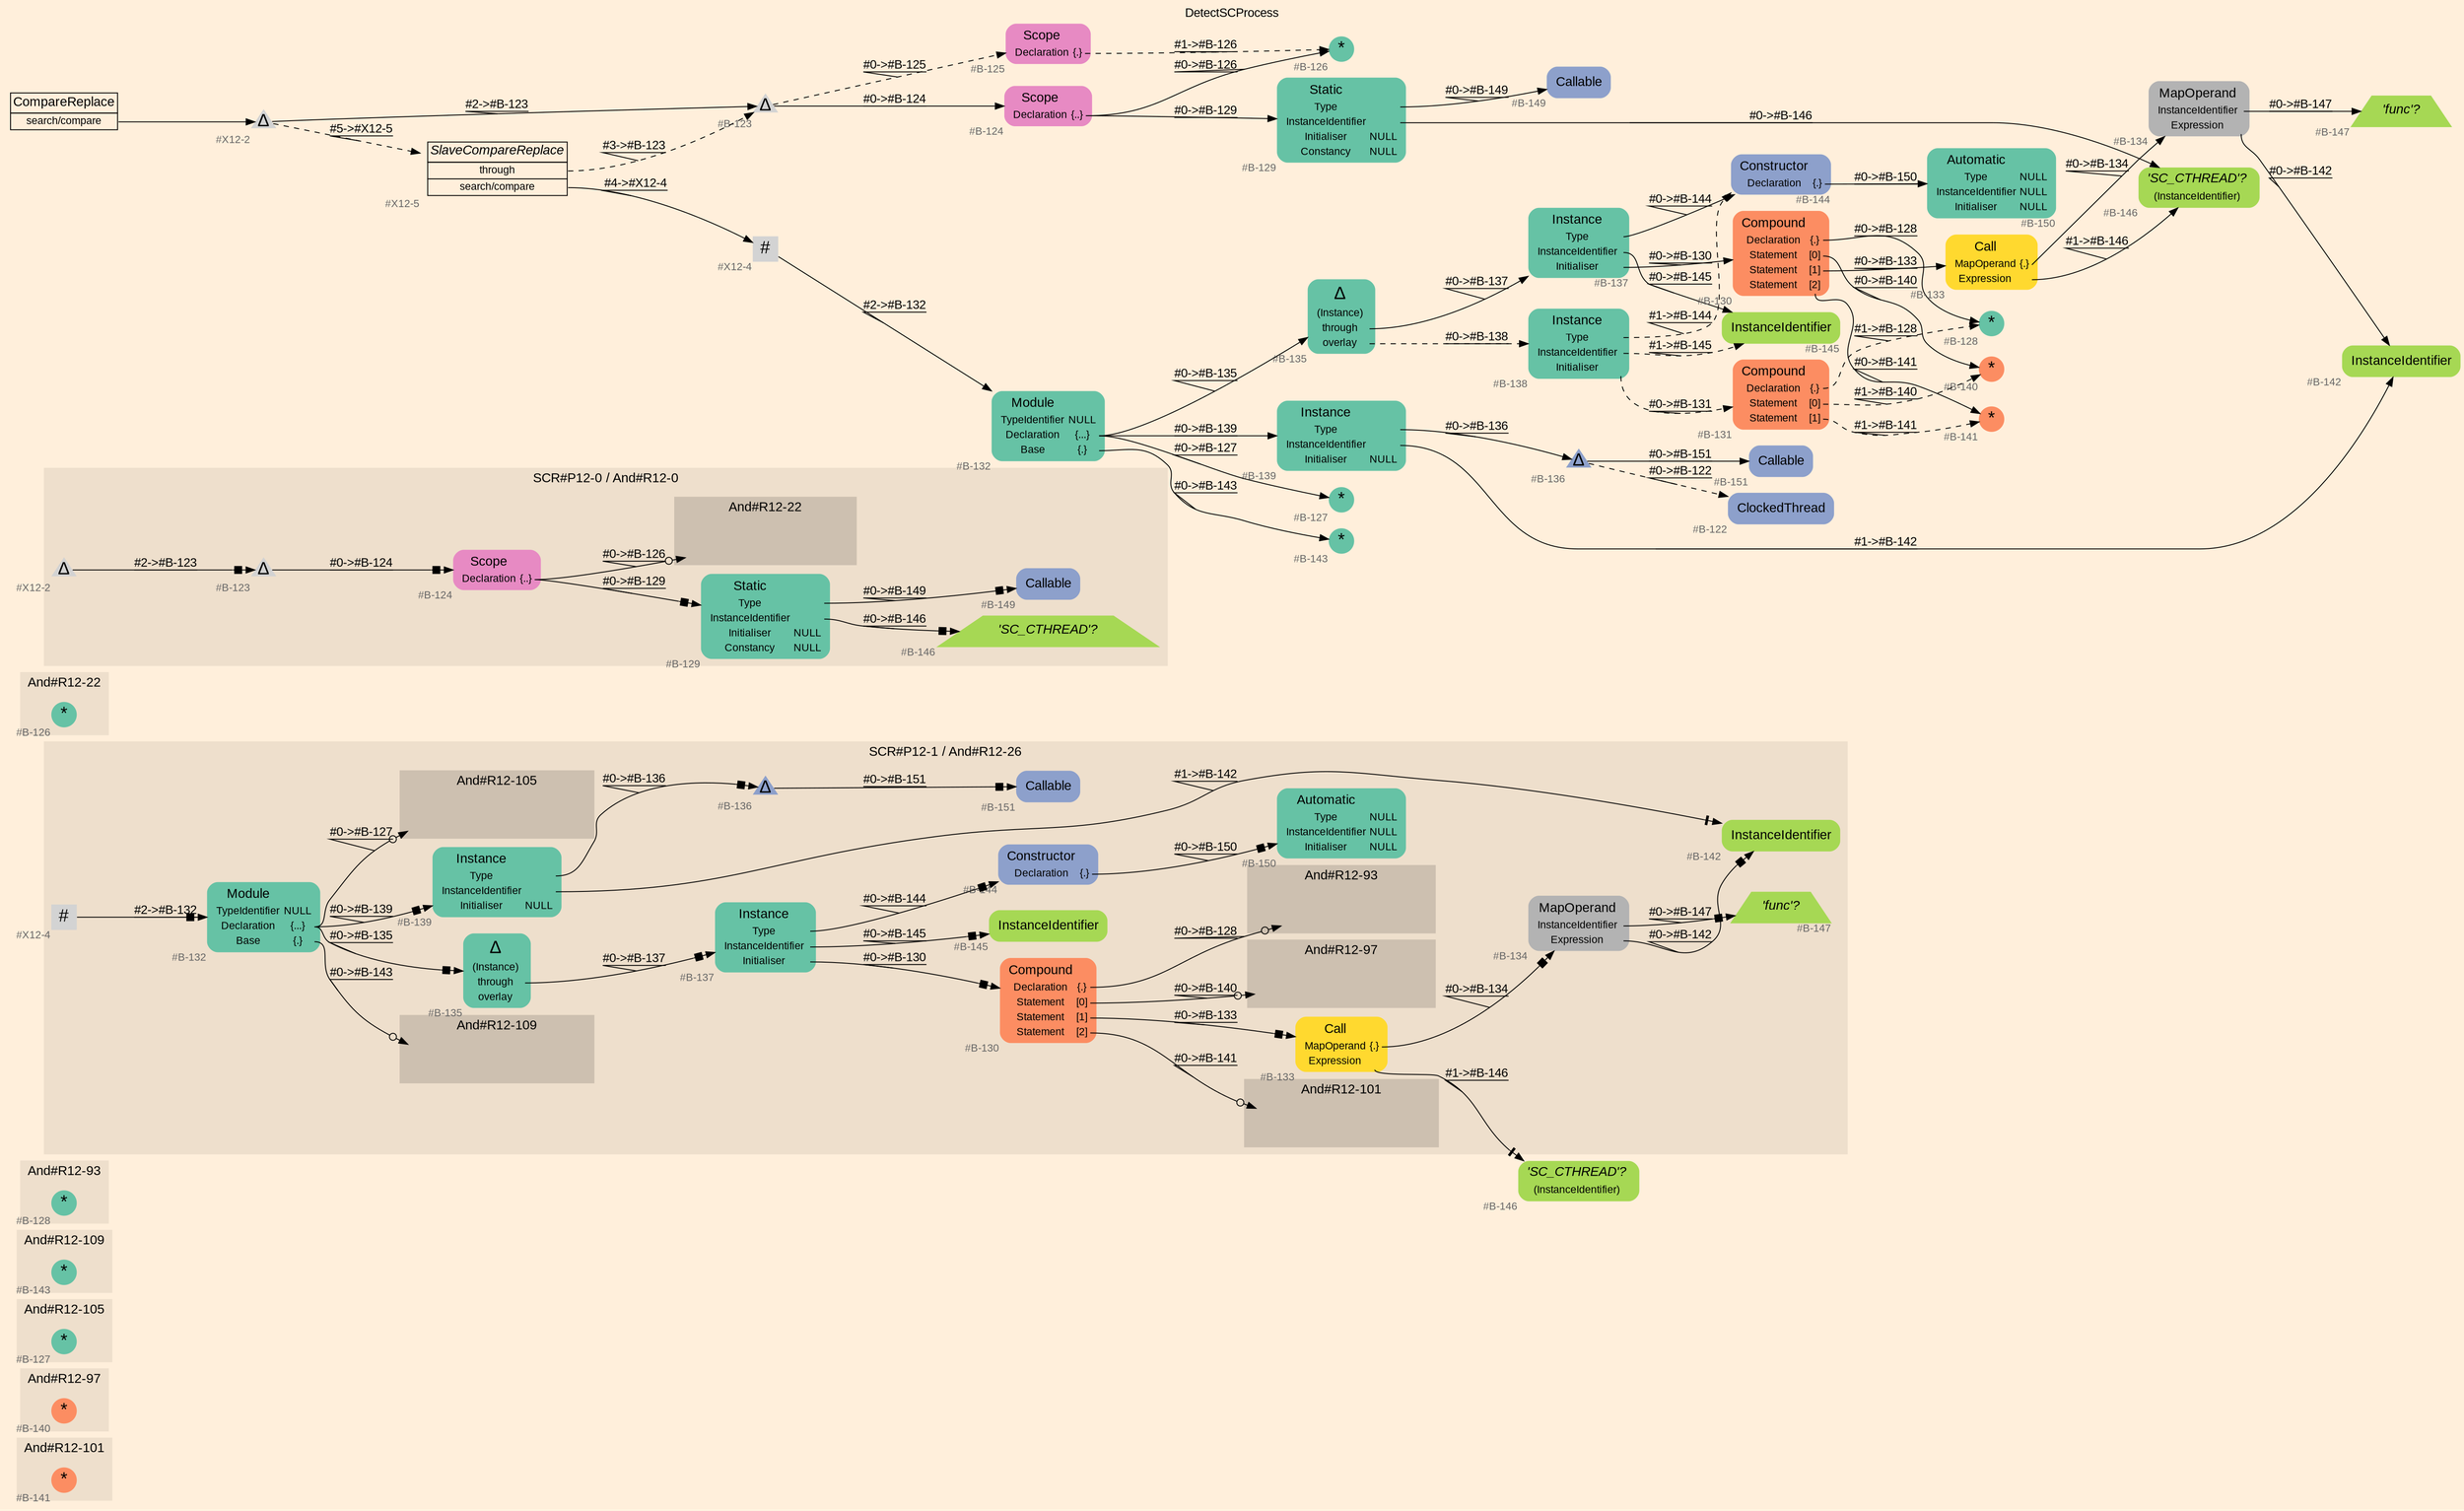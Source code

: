 digraph "DetectSCProcess" {
label = "DetectSCProcess"
labelloc = t
graph [
    rankdir = "LR"
    ranksep = 0.3
    bgcolor = antiquewhite1
    color = black
    fontcolor = black
    fontname = "Arial"
];
node [
    fontname = "Arial"
];
edge [
    fontname = "Arial"
];

// -------------------- figure And#R12-101 --------------------
// -------- region And#R12-101 ----------
subgraph "clusterAnd#R12-101" {
    label = "And#R12-101"
    style = "filled"
    color = antiquewhite2
    fontsize = "15"
    // -------- block And#R12-101/#B-141 ----------
    "And#R12-101/#B-141" [
        fillcolor = "/set28/2"
        xlabel = "#B-141"
        fontsize = "12"
        fontcolor = grey40
        shape = "circle"
        label = <<FONT COLOR="black" POINT-SIZE="20">*</FONT>>
        style = "filled"
        penwidth = 0.0
        fixedsize = true
        width = 0.4
        height = 0.4
    ];
    
}


// -------------------- figure And#R12-97 --------------------
// -------- region And#R12-97 ----------
subgraph "clusterAnd#R12-97" {
    label = "And#R12-97"
    style = "filled"
    color = antiquewhite2
    fontsize = "15"
    // -------- block And#R12-97/#B-140 ----------
    "And#R12-97/#B-140" [
        fillcolor = "/set28/2"
        xlabel = "#B-140"
        fontsize = "12"
        fontcolor = grey40
        shape = "circle"
        label = <<FONT COLOR="black" POINT-SIZE="20">*</FONT>>
        style = "filled"
        penwidth = 0.0
        fixedsize = true
        width = 0.4
        height = 0.4
    ];
    
}


// -------------------- figure And#R12-105 --------------------
// -------- region And#R12-105 ----------
subgraph "clusterAnd#R12-105" {
    label = "And#R12-105"
    style = "filled"
    color = antiquewhite2
    fontsize = "15"
    // -------- block And#R12-105/#B-127 ----------
    "And#R12-105/#B-127" [
        fillcolor = "/set28/1"
        xlabel = "#B-127"
        fontsize = "12"
        fontcolor = grey40
        shape = "circle"
        label = <<FONT COLOR="black" POINT-SIZE="20">*</FONT>>
        style = "filled"
        penwidth = 0.0
        fixedsize = true
        width = 0.4
        height = 0.4
    ];
    
}


// -------------------- figure And#R12-109 --------------------
// -------- region And#R12-109 ----------
subgraph "clusterAnd#R12-109" {
    label = "And#R12-109"
    style = "filled"
    color = antiquewhite2
    fontsize = "15"
    // -------- block And#R12-109/#B-143 ----------
    "And#R12-109/#B-143" [
        fillcolor = "/set28/1"
        xlabel = "#B-143"
        fontsize = "12"
        fontcolor = grey40
        shape = "circle"
        label = <<FONT COLOR="black" POINT-SIZE="20">*</FONT>>
        style = "filled"
        penwidth = 0.0
        fixedsize = true
        width = 0.4
        height = 0.4
    ];
    
}


// -------------------- figure And#R12-93 --------------------
// -------- region And#R12-93 ----------
subgraph "clusterAnd#R12-93" {
    label = "And#R12-93"
    style = "filled"
    color = antiquewhite2
    fontsize = "15"
    // -------- block And#R12-93/#B-128 ----------
    "And#R12-93/#B-128" [
        fillcolor = "/set28/1"
        xlabel = "#B-128"
        fontsize = "12"
        fontcolor = grey40
        shape = "circle"
        label = <<FONT COLOR="black" POINT-SIZE="20">*</FONT>>
        style = "filled"
        penwidth = 0.0
        fixedsize = true
        width = 0.4
        height = 0.4
    ];
    
}


// -------------------- figure And#R12-26 --------------------
// -------- region And#R12-26 ----------
subgraph "clusterAnd#R12-26" {
    label = "SCR#P12-1 / And#R12-26"
    style = "filled"
    color = antiquewhite2
    fontsize = "15"
    // -------- block And#R12-26/#B-130 ----------
    "And#R12-26/#B-130" [
        fillcolor = "/set28/2"
        xlabel = "#B-130"
        fontsize = "12"
        fontcolor = grey40
        shape = "plaintext"
        label = <<TABLE BORDER="0" CELLBORDER="0" CELLSPACING="0">
         <TR><TD><FONT COLOR="black" POINT-SIZE="15">Compound</FONT></TD></TR>
         <TR><TD><FONT COLOR="black" POINT-SIZE="12">Declaration</FONT></TD><TD PORT="port0"><FONT COLOR="black" POINT-SIZE="12">{.}</FONT></TD></TR>
         <TR><TD><FONT COLOR="black" POINT-SIZE="12">Statement</FONT></TD><TD PORT="port1"><FONT COLOR="black" POINT-SIZE="12">[0]</FONT></TD></TR>
         <TR><TD><FONT COLOR="black" POINT-SIZE="12">Statement</FONT></TD><TD PORT="port2"><FONT COLOR="black" POINT-SIZE="12">[1]</FONT></TD></TR>
         <TR><TD><FONT COLOR="black" POINT-SIZE="12">Statement</FONT></TD><TD PORT="port3"><FONT COLOR="black" POINT-SIZE="12">[2]</FONT></TD></TR>
        </TABLE>>
        style = "rounded,filled"
    ];
    
    // -------- block And#R12-26/#B-132 ----------
    "And#R12-26/#B-132" [
        fillcolor = "/set28/1"
        xlabel = "#B-132"
        fontsize = "12"
        fontcolor = grey40
        shape = "plaintext"
        label = <<TABLE BORDER="0" CELLBORDER="0" CELLSPACING="0">
         <TR><TD><FONT COLOR="black" POINT-SIZE="15">Module</FONT></TD></TR>
         <TR><TD><FONT COLOR="black" POINT-SIZE="12">TypeIdentifier</FONT></TD><TD PORT="port0"><FONT COLOR="black" POINT-SIZE="12">NULL</FONT></TD></TR>
         <TR><TD><FONT COLOR="black" POINT-SIZE="12">Declaration</FONT></TD><TD PORT="port1"><FONT COLOR="black" POINT-SIZE="12">{...}</FONT></TD></TR>
         <TR><TD><FONT COLOR="black" POINT-SIZE="12">Base</FONT></TD><TD PORT="port2"><FONT COLOR="black" POINT-SIZE="12">{.}</FONT></TD></TR>
        </TABLE>>
        style = "rounded,filled"
    ];
    
    // -------- block And#R12-26/#B-133 ----------
    "And#R12-26/#B-133" [
        fillcolor = "/set28/6"
        xlabel = "#B-133"
        fontsize = "12"
        fontcolor = grey40
        shape = "plaintext"
        label = <<TABLE BORDER="0" CELLBORDER="0" CELLSPACING="0">
         <TR><TD><FONT COLOR="black" POINT-SIZE="15">Call</FONT></TD></TR>
         <TR><TD><FONT COLOR="black" POINT-SIZE="12">MapOperand</FONT></TD><TD PORT="port0"><FONT COLOR="black" POINT-SIZE="12">{.}</FONT></TD></TR>
         <TR><TD><FONT COLOR="black" POINT-SIZE="12">Expression</FONT></TD><TD PORT="port1"></TD></TR>
        </TABLE>>
        style = "rounded,filled"
    ];
    
    // -------- block And#R12-26/#B-134 ----------
    "And#R12-26/#B-134" [
        fillcolor = "/set28/8"
        xlabel = "#B-134"
        fontsize = "12"
        fontcolor = grey40
        shape = "plaintext"
        label = <<TABLE BORDER="0" CELLBORDER="0" CELLSPACING="0">
         <TR><TD><FONT COLOR="black" POINT-SIZE="15">MapOperand</FONT></TD></TR>
         <TR><TD><FONT COLOR="black" POINT-SIZE="12">InstanceIdentifier</FONT></TD><TD PORT="port0"></TD></TR>
         <TR><TD><FONT COLOR="black" POINT-SIZE="12">Expression</FONT></TD><TD PORT="port1"></TD></TR>
        </TABLE>>
        style = "rounded,filled"
    ];
    
    // -------- block And#R12-26/#B-135 ----------
    "And#R12-26/#B-135" [
        fillcolor = "/set28/1"
        xlabel = "#B-135"
        fontsize = "12"
        fontcolor = grey40
        shape = "plaintext"
        label = <<TABLE BORDER="0" CELLBORDER="0" CELLSPACING="0">
         <TR><TD><FONT COLOR="black" POINT-SIZE="20">Δ</FONT></TD></TR>
         <TR><TD><FONT COLOR="black" POINT-SIZE="12">(Instance)</FONT></TD><TD PORT="port0"></TD></TR>
         <TR><TD><FONT COLOR="black" POINT-SIZE="12">through</FONT></TD><TD PORT="port1"></TD></TR>
         <TR><TD><FONT COLOR="black" POINT-SIZE="12">overlay</FONT></TD><TD PORT="port2"></TD></TR>
        </TABLE>>
        style = "rounded,filled"
    ];
    
    // -------- block And#R12-26/#B-136 ----------
    "And#R12-26/#B-136" [
        fillcolor = "/set28/3"
        xlabel = "#B-136"
        fontsize = "12"
        fontcolor = grey40
        shape = "triangle"
        label = <<FONT COLOR="black" POINT-SIZE="20">Δ</FONT>>
        style = "filled"
        penwidth = 0.0
        fixedsize = true
        width = 0.4
        height = 0.4
    ];
    
    // -------- block And#R12-26/#B-137 ----------
    "And#R12-26/#B-137" [
        fillcolor = "/set28/1"
        xlabel = "#B-137"
        fontsize = "12"
        fontcolor = grey40
        shape = "plaintext"
        label = <<TABLE BORDER="0" CELLBORDER="0" CELLSPACING="0">
         <TR><TD><FONT COLOR="black" POINT-SIZE="15">Instance</FONT></TD></TR>
         <TR><TD><FONT COLOR="black" POINT-SIZE="12">Type</FONT></TD><TD PORT="port0"></TD></TR>
         <TR><TD><FONT COLOR="black" POINT-SIZE="12">InstanceIdentifier</FONT></TD><TD PORT="port1"></TD></TR>
         <TR><TD><FONT COLOR="black" POINT-SIZE="12">Initialiser</FONT></TD><TD PORT="port2"></TD></TR>
        </TABLE>>
        style = "rounded,filled"
    ];
    
    // -------- block And#R12-26/#B-139 ----------
    "And#R12-26/#B-139" [
        fillcolor = "/set28/1"
        xlabel = "#B-139"
        fontsize = "12"
        fontcolor = grey40
        shape = "plaintext"
        label = <<TABLE BORDER="0" CELLBORDER="0" CELLSPACING="0">
         <TR><TD><FONT COLOR="black" POINT-SIZE="15">Instance</FONT></TD></TR>
         <TR><TD><FONT COLOR="black" POINT-SIZE="12">Type</FONT></TD><TD PORT="port0"></TD></TR>
         <TR><TD><FONT COLOR="black" POINT-SIZE="12">InstanceIdentifier</FONT></TD><TD PORT="port1"></TD></TR>
         <TR><TD><FONT COLOR="black" POINT-SIZE="12">Initialiser</FONT></TD><TD PORT="port2"><FONT COLOR="black" POINT-SIZE="12">NULL</FONT></TD></TR>
        </TABLE>>
        style = "rounded,filled"
    ];
    
    // -------- block And#R12-26/#B-142 ----------
    "And#R12-26/#B-142" [
        fillcolor = "/set28/5"
        xlabel = "#B-142"
        fontsize = "12"
        fontcolor = grey40
        shape = "plaintext"
        label = <<TABLE BORDER="0" CELLBORDER="0" CELLSPACING="0">
         <TR><TD><FONT COLOR="black" POINT-SIZE="15">InstanceIdentifier</FONT></TD></TR>
        </TABLE>>
        style = "rounded,filled"
    ];
    
    // -------- block And#R12-26/#B-144 ----------
    "And#R12-26/#B-144" [
        fillcolor = "/set28/3"
        xlabel = "#B-144"
        fontsize = "12"
        fontcolor = grey40
        shape = "plaintext"
        label = <<TABLE BORDER="0" CELLBORDER="0" CELLSPACING="0">
         <TR><TD><FONT COLOR="black" POINT-SIZE="15">Constructor</FONT></TD></TR>
         <TR><TD><FONT COLOR="black" POINT-SIZE="12">Declaration</FONT></TD><TD PORT="port0"><FONT COLOR="black" POINT-SIZE="12">{.}</FONT></TD></TR>
        </TABLE>>
        style = "rounded,filled"
    ];
    
    // -------- block And#R12-26/#B-145 ----------
    "And#R12-26/#B-145" [
        fillcolor = "/set28/5"
        xlabel = "#B-145"
        fontsize = "12"
        fontcolor = grey40
        shape = "plaintext"
        label = <<TABLE BORDER="0" CELLBORDER="0" CELLSPACING="0">
         <TR><TD><FONT COLOR="black" POINT-SIZE="15">InstanceIdentifier</FONT></TD></TR>
        </TABLE>>
        style = "rounded,filled"
    ];
    
    // -------- block And#R12-26/#B-147 ----------
    "And#R12-26/#B-147" [
        fillcolor = "/set28/5"
        xlabel = "#B-147"
        fontsize = "12"
        fontcolor = grey40
        shape = "trapezium"
        label = <<FONT COLOR="black" POINT-SIZE="15"><I>'func'?</I></FONT>>
        style = "filled"
        penwidth = 0.0
    ];
    
    // -------- block And#R12-26/#B-150 ----------
    "And#R12-26/#B-150" [
        fillcolor = "/set28/1"
        xlabel = "#B-150"
        fontsize = "12"
        fontcolor = grey40
        shape = "plaintext"
        label = <<TABLE BORDER="0" CELLBORDER="0" CELLSPACING="0">
         <TR><TD><FONT COLOR="black" POINT-SIZE="15">Automatic</FONT></TD></TR>
         <TR><TD><FONT COLOR="black" POINT-SIZE="12">Type</FONT></TD><TD PORT="port0"><FONT COLOR="black" POINT-SIZE="12">NULL</FONT></TD></TR>
         <TR><TD><FONT COLOR="black" POINT-SIZE="12">InstanceIdentifier</FONT></TD><TD PORT="port1"><FONT COLOR="black" POINT-SIZE="12">NULL</FONT></TD></TR>
         <TR><TD><FONT COLOR="black" POINT-SIZE="12">Initialiser</FONT></TD><TD PORT="port2"><FONT COLOR="black" POINT-SIZE="12">NULL</FONT></TD></TR>
        </TABLE>>
        style = "rounded,filled"
    ];
    
    // -------- block And#R12-26/#B-151 ----------
    "And#R12-26/#B-151" [
        fillcolor = "/set28/3"
        xlabel = "#B-151"
        fontsize = "12"
        fontcolor = grey40
        shape = "plaintext"
        label = <<TABLE BORDER="0" CELLBORDER="0" CELLSPACING="0">
         <TR><TD><FONT COLOR="black" POINT-SIZE="15">Callable</FONT></TD></TR>
        </TABLE>>
        style = "rounded,filled"
    ];
    
    // -------- block And#R12-26/#X12-4 ----------
    "And#R12-26/#X12-4" [
        xlabel = "#X12-4"
        fontsize = "12"
        fontcolor = grey40
        shape = "square"
        label = <<FONT COLOR="black" POINT-SIZE="20">#</FONT>>
        style = "filled"
        penwidth = 0.0
        fixedsize = true
        width = 0.4
        height = 0.4
    ];
    
    // -------- region And#R12-26/And#R12-93 ----------
    subgraph "clusterAnd#R12-26/And#R12-93" {
        label = "And#R12-93"
        style = "filled"
        color = antiquewhite3
        fontsize = "15"
        // -------- block And#R12-26/And#R12-93/#B-128 ----------
        "And#R12-26/And#R12-93/#B-128" [
            fillcolor = "/set28/1"
            xlabel = "#B-128"
            fontsize = "12"
            fontcolor = grey40
            shape = "none"
            style = "invisible"
        ];
        
    }
    
    // -------- region And#R12-26/And#R12-109 ----------
    subgraph "clusterAnd#R12-26/And#R12-109" {
        label = "And#R12-109"
        style = "filled"
        color = antiquewhite3
        fontsize = "15"
        // -------- block And#R12-26/And#R12-109/#B-143 ----------
        "And#R12-26/And#R12-109/#B-143" [
            fillcolor = "/set28/1"
            xlabel = "#B-143"
            fontsize = "12"
            fontcolor = grey40
            shape = "none"
            style = "invisible"
        ];
        
    }
    
    // -------- region And#R12-26/And#R12-105 ----------
    subgraph "clusterAnd#R12-26/And#R12-105" {
        label = "And#R12-105"
        style = "filled"
        color = antiquewhite3
        fontsize = "15"
        // -------- block And#R12-26/And#R12-105/#B-127 ----------
        "And#R12-26/And#R12-105/#B-127" [
            fillcolor = "/set28/1"
            xlabel = "#B-127"
            fontsize = "12"
            fontcolor = grey40
            shape = "none"
            style = "invisible"
        ];
        
    }
    
    // -------- region And#R12-26/And#R12-97 ----------
    subgraph "clusterAnd#R12-26/And#R12-97" {
        label = "And#R12-97"
        style = "filled"
        color = antiquewhite3
        fontsize = "15"
        // -------- block And#R12-26/And#R12-97/#B-140 ----------
        "And#R12-26/And#R12-97/#B-140" [
            fillcolor = "/set28/2"
            xlabel = "#B-140"
            fontsize = "12"
            fontcolor = grey40
            shape = "none"
            style = "invisible"
        ];
        
    }
    
    // -------- region And#R12-26/And#R12-101 ----------
    subgraph "clusterAnd#R12-26/And#R12-101" {
        label = "And#R12-101"
        style = "filled"
        color = antiquewhite3
        fontsize = "15"
        // -------- block And#R12-26/And#R12-101/#B-141 ----------
        "And#R12-26/And#R12-101/#B-141" [
            fillcolor = "/set28/2"
            xlabel = "#B-141"
            fontsize = "12"
            fontcolor = grey40
            shape = "none"
            style = "invisible"
        ];
        
    }
    
}

// -------- block And#R12-26/#B-146 ----------
"And#R12-26/#B-146" [
    fillcolor = "/set28/5"
    xlabel = "#B-146"
    fontsize = "12"
    fontcolor = grey40
    shape = "plaintext"
    label = <<TABLE BORDER="0" CELLBORDER="0" CELLSPACING="0">
     <TR><TD><FONT COLOR="black" POINT-SIZE="15"><I>'SC_CTHREAD'?</I></FONT></TD></TR>
     <TR><TD><FONT COLOR="black" POINT-SIZE="12">(InstanceIdentifier)</FONT></TD><TD PORT="port0"></TD></TR>
    </TABLE>>
    style = "rounded,filled"
];

"And#R12-26/#B-130":port0 -> "And#R12-26/And#R12-93/#B-128" [
    arrowhead="normalnoneodot"
    label = "#0-&gt;#B-128"
    decorate = true
    color = black
    fontcolor = black
];

"And#R12-26/#B-130":port1 -> "And#R12-26/And#R12-97/#B-140" [
    arrowhead="normalnoneodot"
    label = "#0-&gt;#B-140"
    decorate = true
    color = black
    fontcolor = black
];

"And#R12-26/#B-130":port2 -> "And#R12-26/#B-133" [
    arrowhead="normalnonebox"
    label = "#0-&gt;#B-133"
    decorate = true
    color = black
    fontcolor = black
];

"And#R12-26/#B-130":port3 -> "And#R12-26/And#R12-101/#B-141" [
    arrowhead="normalnoneodot"
    label = "#0-&gt;#B-141"
    decorate = true
    color = black
    fontcolor = black
];

"And#R12-26/#B-132":port1 -> "And#R12-26/#B-135" [
    arrowhead="normalnonebox"
    label = "#0-&gt;#B-135"
    decorate = true
    color = black
    fontcolor = black
];

"And#R12-26/#B-132":port1 -> "And#R12-26/#B-139" [
    arrowhead="normalnonebox"
    label = "#0-&gt;#B-139"
    decorate = true
    color = black
    fontcolor = black
];

"And#R12-26/#B-132":port1 -> "And#R12-26/And#R12-105/#B-127" [
    arrowhead="normalnoneodot"
    label = "#0-&gt;#B-127"
    decorate = true
    color = black
    fontcolor = black
];

"And#R12-26/#B-132":port2 -> "And#R12-26/And#R12-109/#B-143" [
    arrowhead="normalnoneodot"
    label = "#0-&gt;#B-143"
    decorate = true
    color = black
    fontcolor = black
];

"And#R12-26/#B-133":port0 -> "And#R12-26/#B-134" [
    arrowhead="normalnonebox"
    label = "#0-&gt;#B-134"
    decorate = true
    color = black
    fontcolor = black
];

"And#R12-26/#B-133":port1 -> "And#R12-26/#B-146" [
    arrowhead="normalnonetee"
    label = "#1-&gt;#B-146"
    decorate = true
    color = black
    fontcolor = black
];

"And#R12-26/#B-134":port0 -> "And#R12-26/#B-147" [
    arrowhead="normalnonebox"
    label = "#0-&gt;#B-147"
    decorate = true
    color = black
    fontcolor = black
];

"And#R12-26/#B-134":port1 -> "And#R12-26/#B-142" [
    arrowhead="normalnonebox"
    label = "#0-&gt;#B-142"
    decorate = true
    color = black
    fontcolor = black
];

"And#R12-26/#B-135":port1 -> "And#R12-26/#B-137" [
    arrowhead="normalnonebox"
    label = "#0-&gt;#B-137"
    decorate = true
    color = black
    fontcolor = black
];

"And#R12-26/#B-136" -> "And#R12-26/#B-151" [
    arrowhead="normalnonebox"
    label = "#0-&gt;#B-151"
    decorate = true
    color = black
    fontcolor = black
];

"And#R12-26/#B-137":port0 -> "And#R12-26/#B-144" [
    arrowhead="normalnonebox"
    label = "#0-&gt;#B-144"
    decorate = true
    color = black
    fontcolor = black
];

"And#R12-26/#B-137":port1 -> "And#R12-26/#B-145" [
    arrowhead="normalnonebox"
    label = "#0-&gt;#B-145"
    decorate = true
    color = black
    fontcolor = black
];

"And#R12-26/#B-137":port2 -> "And#R12-26/#B-130" [
    arrowhead="normalnonebox"
    label = "#0-&gt;#B-130"
    decorate = true
    color = black
    fontcolor = black
];

"And#R12-26/#B-139":port0 -> "And#R12-26/#B-136" [
    arrowhead="normalnonebox"
    label = "#0-&gt;#B-136"
    decorate = true
    color = black
    fontcolor = black
];

"And#R12-26/#B-139":port1 -> "And#R12-26/#B-142" [
    arrowhead="normalnonetee"
    label = "#1-&gt;#B-142"
    decorate = true
    color = black
    fontcolor = black
];

"And#R12-26/#B-144":port0 -> "And#R12-26/#B-150" [
    arrowhead="normalnonebox"
    label = "#0-&gt;#B-150"
    decorate = true
    color = black
    fontcolor = black
];

"And#R12-26/#X12-4" -> "And#R12-26/#B-132" [
    arrowhead="normalnonebox"
    label = "#2-&gt;#B-132"
    decorate = true
    color = black
    fontcolor = black
];


// -------------------- figure And#R12-22 --------------------
// -------- region And#R12-22 ----------
subgraph "clusterAnd#R12-22" {
    label = "And#R12-22"
    style = "filled"
    color = antiquewhite2
    fontsize = "15"
    // -------- block And#R12-22/#B-126 ----------
    "And#R12-22/#B-126" [
        fillcolor = "/set28/1"
        xlabel = "#B-126"
        fontsize = "12"
        fontcolor = grey40
        shape = "circle"
        label = <<FONT COLOR="black" POINT-SIZE="20">*</FONT>>
        style = "filled"
        penwidth = 0.0
        fixedsize = true
        width = 0.4
        height = 0.4
    ];
    
}


// -------------------- figure And#R12-0 --------------------
// -------- region And#R12-0 ----------
subgraph "clusterAnd#R12-0" {
    label = "SCR#P12-0 / And#R12-0"
    style = "filled"
    color = antiquewhite2
    fontsize = "15"
    // -------- block And#R12-0/#B-123 ----------
    "And#R12-0/#B-123" [
        xlabel = "#B-123"
        fontsize = "12"
        fontcolor = grey40
        shape = "triangle"
        label = <<FONT COLOR="black" POINT-SIZE="20">Δ</FONT>>
        style = "filled"
        penwidth = 0.0
        fixedsize = true
        width = 0.4
        height = 0.4
    ];
    
    // -------- block And#R12-0/#B-124 ----------
    "And#R12-0/#B-124" [
        fillcolor = "/set28/4"
        xlabel = "#B-124"
        fontsize = "12"
        fontcolor = grey40
        shape = "plaintext"
        label = <<TABLE BORDER="0" CELLBORDER="0" CELLSPACING="0">
         <TR><TD><FONT COLOR="black" POINT-SIZE="15">Scope</FONT></TD></TR>
         <TR><TD><FONT COLOR="black" POINT-SIZE="12">Declaration</FONT></TD><TD PORT="port0"><FONT COLOR="black" POINT-SIZE="12">{..}</FONT></TD></TR>
        </TABLE>>
        style = "rounded,filled"
    ];
    
    // -------- block And#R12-0/#B-129 ----------
    "And#R12-0/#B-129" [
        fillcolor = "/set28/1"
        xlabel = "#B-129"
        fontsize = "12"
        fontcolor = grey40
        shape = "plaintext"
        label = <<TABLE BORDER="0" CELLBORDER="0" CELLSPACING="0">
         <TR><TD><FONT COLOR="black" POINT-SIZE="15">Static</FONT></TD></TR>
         <TR><TD><FONT COLOR="black" POINT-SIZE="12">Type</FONT></TD><TD PORT="port0"></TD></TR>
         <TR><TD><FONT COLOR="black" POINT-SIZE="12">InstanceIdentifier</FONT></TD><TD PORT="port1"></TD></TR>
         <TR><TD><FONT COLOR="black" POINT-SIZE="12">Initialiser</FONT></TD><TD PORT="port2"><FONT COLOR="black" POINT-SIZE="12">NULL</FONT></TD></TR>
         <TR><TD><FONT COLOR="black" POINT-SIZE="12">Constancy</FONT></TD><TD PORT="port3"><FONT COLOR="black" POINT-SIZE="12">NULL</FONT></TD></TR>
        </TABLE>>
        style = "rounded,filled"
    ];
    
    // -------- block And#R12-0/#B-146 ----------
    "And#R12-0/#B-146" [
        fillcolor = "/set28/5"
        xlabel = "#B-146"
        fontsize = "12"
        fontcolor = grey40
        shape = "trapezium"
        label = <<FONT COLOR="black" POINT-SIZE="15"><I>'SC_CTHREAD'?</I></FONT>>
        style = "filled"
        penwidth = 0.0
    ];
    
    // -------- block And#R12-0/#B-149 ----------
    "And#R12-0/#B-149" [
        fillcolor = "/set28/3"
        xlabel = "#B-149"
        fontsize = "12"
        fontcolor = grey40
        shape = "plaintext"
        label = <<TABLE BORDER="0" CELLBORDER="0" CELLSPACING="0">
         <TR><TD><FONT COLOR="black" POINT-SIZE="15">Callable</FONT></TD></TR>
        </TABLE>>
        style = "rounded,filled"
    ];
    
    // -------- block And#R12-0/#X12-2 ----------
    "And#R12-0/#X12-2" [
        xlabel = "#X12-2"
        fontsize = "12"
        fontcolor = grey40
        shape = "triangle"
        label = <<FONT COLOR="black" POINT-SIZE="20">Δ</FONT>>
        style = "filled"
        penwidth = 0.0
        fixedsize = true
        width = 0.4
        height = 0.4
    ];
    
    // -------- region And#R12-0/And#R12-22 ----------
    subgraph "clusterAnd#R12-0/And#R12-22" {
        label = "And#R12-22"
        style = "filled"
        color = antiquewhite3
        fontsize = "15"
        // -------- block And#R12-0/And#R12-22/#B-126 ----------
        "And#R12-0/And#R12-22/#B-126" [
            fillcolor = "/set28/1"
            xlabel = "#B-126"
            fontsize = "12"
            fontcolor = grey40
            shape = "none"
            style = "invisible"
        ];
        
    }
    
}

"And#R12-0/#B-123" -> "And#R12-0/#B-124" [
    arrowhead="normalnonebox"
    label = "#0-&gt;#B-124"
    decorate = true
    color = black
    fontcolor = black
];

"And#R12-0/#B-124":port0 -> "And#R12-0/And#R12-22/#B-126" [
    arrowhead="normalnoneodot"
    label = "#0-&gt;#B-126"
    decorate = true
    color = black
    fontcolor = black
];

"And#R12-0/#B-124":port0 -> "And#R12-0/#B-129" [
    arrowhead="normalnonebox"
    label = "#0-&gt;#B-129"
    decorate = true
    color = black
    fontcolor = black
];

"And#R12-0/#B-129":port0 -> "And#R12-0/#B-149" [
    arrowhead="normalnonebox"
    label = "#0-&gt;#B-149"
    decorate = true
    color = black
    fontcolor = black
];

"And#R12-0/#B-129":port1 -> "And#R12-0/#B-146" [
    arrowhead="normalnonebox"
    label = "#0-&gt;#B-146"
    decorate = true
    color = black
    fontcolor = black
];

"And#R12-0/#X12-2" -> "And#R12-0/#B-123" [
    arrowhead="normalnonebox"
    label = "#2-&gt;#B-123"
    decorate = true
    color = black
    fontcolor = black
];


// -------------------- transformation figure --------------------
// -------- block CR#X12-3 ----------
"CR#X12-3" [
    fillcolor = antiquewhite1
    fontsize = "12"
    fontcolor = grey40
    shape = "plaintext"
    label = <<TABLE BORDER="0" CELLBORDER="1" CELLSPACING="0">
     <TR><TD><FONT COLOR="black" POINT-SIZE="15">CompareReplace</FONT></TD></TR>
     <TR><TD PORT="port0"><FONT COLOR="black" POINT-SIZE="12">search/compare</FONT></TD></TR>
    </TABLE>>
    style = "filled"
    color = black
];

// -------- block #X12-2 ----------
"#X12-2" [
    xlabel = "#X12-2"
    fontsize = "12"
    fontcolor = grey40
    shape = "triangle"
    label = <<FONT COLOR="black" POINT-SIZE="20">Δ</FONT>>
    style = "filled"
    penwidth = 0.0
    fixedsize = true
    width = 0.4
    height = 0.4
];

// -------- block #B-123 ----------
"#B-123" [
    xlabel = "#B-123"
    fontsize = "12"
    fontcolor = grey40
    shape = "triangle"
    label = <<FONT COLOR="black" POINT-SIZE="20">Δ</FONT>>
    style = "filled"
    penwidth = 0.0
    fixedsize = true
    width = 0.4
    height = 0.4
];

// -------- block #B-124 ----------
"#B-124" [
    fillcolor = "/set28/4"
    xlabel = "#B-124"
    fontsize = "12"
    fontcolor = grey40
    shape = "plaintext"
    label = <<TABLE BORDER="0" CELLBORDER="0" CELLSPACING="0">
     <TR><TD><FONT COLOR="black" POINT-SIZE="15">Scope</FONT></TD></TR>
     <TR><TD><FONT COLOR="black" POINT-SIZE="12">Declaration</FONT></TD><TD PORT="port0"><FONT COLOR="black" POINT-SIZE="12">{..}</FONT></TD></TR>
    </TABLE>>
    style = "rounded,filled"
];

// -------- block #B-126 ----------
"#B-126" [
    fillcolor = "/set28/1"
    xlabel = "#B-126"
    fontsize = "12"
    fontcolor = grey40
    shape = "circle"
    label = <<FONT COLOR="black" POINT-SIZE="20">*</FONT>>
    style = "filled"
    penwidth = 0.0
    fixedsize = true
    width = 0.4
    height = 0.4
];

// -------- block #B-129 ----------
"#B-129" [
    fillcolor = "/set28/1"
    xlabel = "#B-129"
    fontsize = "12"
    fontcolor = grey40
    shape = "plaintext"
    label = <<TABLE BORDER="0" CELLBORDER="0" CELLSPACING="0">
     <TR><TD><FONT COLOR="black" POINT-SIZE="15">Static</FONT></TD></TR>
     <TR><TD><FONT COLOR="black" POINT-SIZE="12">Type</FONT></TD><TD PORT="port0"></TD></TR>
     <TR><TD><FONT COLOR="black" POINT-SIZE="12">InstanceIdentifier</FONT></TD><TD PORT="port1"></TD></TR>
     <TR><TD><FONT COLOR="black" POINT-SIZE="12">Initialiser</FONT></TD><TD PORT="port2"><FONT COLOR="black" POINT-SIZE="12">NULL</FONT></TD></TR>
     <TR><TD><FONT COLOR="black" POINT-SIZE="12">Constancy</FONT></TD><TD PORT="port3"><FONT COLOR="black" POINT-SIZE="12">NULL</FONT></TD></TR>
    </TABLE>>
    style = "rounded,filled"
];

// -------- block #B-149 ----------
"#B-149" [
    fillcolor = "/set28/3"
    xlabel = "#B-149"
    fontsize = "12"
    fontcolor = grey40
    shape = "plaintext"
    label = <<TABLE BORDER="0" CELLBORDER="0" CELLSPACING="0">
     <TR><TD><FONT COLOR="black" POINT-SIZE="15">Callable</FONT></TD></TR>
    </TABLE>>
    style = "rounded,filled"
];

// -------- block #B-146 ----------
"#B-146" [
    fillcolor = "/set28/5"
    xlabel = "#B-146"
    fontsize = "12"
    fontcolor = grey40
    shape = "plaintext"
    label = <<TABLE BORDER="0" CELLBORDER="0" CELLSPACING="0">
     <TR><TD><FONT COLOR="black" POINT-SIZE="15"><I>'SC_CTHREAD'?</I></FONT></TD></TR>
     <TR><TD><FONT COLOR="black" POINT-SIZE="12">(InstanceIdentifier)</FONT></TD><TD PORT="port0"></TD></TR>
    </TABLE>>
    style = "rounded,filled"
];

// -------- block #B-125 ----------
"#B-125" [
    fillcolor = "/set28/4"
    xlabel = "#B-125"
    fontsize = "12"
    fontcolor = grey40
    shape = "plaintext"
    label = <<TABLE BORDER="0" CELLBORDER="0" CELLSPACING="0">
     <TR><TD><FONT COLOR="black" POINT-SIZE="15">Scope</FONT></TD></TR>
     <TR><TD><FONT COLOR="black" POINT-SIZE="12">Declaration</FONT></TD><TD PORT="port0"><FONT COLOR="black" POINT-SIZE="12">{.}</FONT></TD></TR>
    </TABLE>>
    style = "rounded,filled"
];

// -------- block #X12-5 ----------
"#X12-5" [
    fillcolor = antiquewhite1
    xlabel = "#X12-5"
    fontsize = "12"
    fontcolor = grey40
    shape = "plaintext"
    label = <<TABLE BORDER="0" CELLBORDER="1" CELLSPACING="0">
     <TR><TD><FONT COLOR="black" POINT-SIZE="15"><I>SlaveCompareReplace</I></FONT></TD></TR>
     <TR><TD PORT="port0"><FONT COLOR="black" POINT-SIZE="12">through</FONT></TD></TR>
     <TR><TD PORT="port1"><FONT COLOR="black" POINT-SIZE="12">search/compare</FONT></TD></TR>
    </TABLE>>
    style = "filled"
    color = black
];

// -------- block #X12-4 ----------
"#X12-4" [
    xlabel = "#X12-4"
    fontsize = "12"
    fontcolor = grey40
    shape = "square"
    label = <<FONT COLOR="black" POINT-SIZE="20">#</FONT>>
    style = "filled"
    penwidth = 0.0
    fixedsize = true
    width = 0.4
    height = 0.4
];

// -------- block #B-132 ----------
"#B-132" [
    fillcolor = "/set28/1"
    xlabel = "#B-132"
    fontsize = "12"
    fontcolor = grey40
    shape = "plaintext"
    label = <<TABLE BORDER="0" CELLBORDER="0" CELLSPACING="0">
     <TR><TD><FONT COLOR="black" POINT-SIZE="15">Module</FONT></TD></TR>
     <TR><TD><FONT COLOR="black" POINT-SIZE="12">TypeIdentifier</FONT></TD><TD PORT="port0"><FONT COLOR="black" POINT-SIZE="12">NULL</FONT></TD></TR>
     <TR><TD><FONT COLOR="black" POINT-SIZE="12">Declaration</FONT></TD><TD PORT="port1"><FONT COLOR="black" POINT-SIZE="12">{...}</FONT></TD></TR>
     <TR><TD><FONT COLOR="black" POINT-SIZE="12">Base</FONT></TD><TD PORT="port2"><FONT COLOR="black" POINT-SIZE="12">{.}</FONT></TD></TR>
    </TABLE>>
    style = "rounded,filled"
];

// -------- block #B-135 ----------
"#B-135" [
    fillcolor = "/set28/1"
    xlabel = "#B-135"
    fontsize = "12"
    fontcolor = grey40
    shape = "plaintext"
    label = <<TABLE BORDER="0" CELLBORDER="0" CELLSPACING="0">
     <TR><TD><FONT COLOR="black" POINT-SIZE="20">Δ</FONT></TD></TR>
     <TR><TD><FONT COLOR="black" POINT-SIZE="12">(Instance)</FONT></TD><TD PORT="port0"></TD></TR>
     <TR><TD><FONT COLOR="black" POINT-SIZE="12">through</FONT></TD><TD PORT="port1"></TD></TR>
     <TR><TD><FONT COLOR="black" POINT-SIZE="12">overlay</FONT></TD><TD PORT="port2"></TD></TR>
    </TABLE>>
    style = "rounded,filled"
];

// -------- block #B-137 ----------
"#B-137" [
    fillcolor = "/set28/1"
    xlabel = "#B-137"
    fontsize = "12"
    fontcolor = grey40
    shape = "plaintext"
    label = <<TABLE BORDER="0" CELLBORDER="0" CELLSPACING="0">
     <TR><TD><FONT COLOR="black" POINT-SIZE="15">Instance</FONT></TD></TR>
     <TR><TD><FONT COLOR="black" POINT-SIZE="12">Type</FONT></TD><TD PORT="port0"></TD></TR>
     <TR><TD><FONT COLOR="black" POINT-SIZE="12">InstanceIdentifier</FONT></TD><TD PORT="port1"></TD></TR>
     <TR><TD><FONT COLOR="black" POINT-SIZE="12">Initialiser</FONT></TD><TD PORT="port2"></TD></TR>
    </TABLE>>
    style = "rounded,filled"
];

// -------- block #B-144 ----------
"#B-144" [
    fillcolor = "/set28/3"
    xlabel = "#B-144"
    fontsize = "12"
    fontcolor = grey40
    shape = "plaintext"
    label = <<TABLE BORDER="0" CELLBORDER="0" CELLSPACING="0">
     <TR><TD><FONT COLOR="black" POINT-SIZE="15">Constructor</FONT></TD></TR>
     <TR><TD><FONT COLOR="black" POINT-SIZE="12">Declaration</FONT></TD><TD PORT="port0"><FONT COLOR="black" POINT-SIZE="12">{.}</FONT></TD></TR>
    </TABLE>>
    style = "rounded,filled"
];

// -------- block #B-150 ----------
"#B-150" [
    fillcolor = "/set28/1"
    xlabel = "#B-150"
    fontsize = "12"
    fontcolor = grey40
    shape = "plaintext"
    label = <<TABLE BORDER="0" CELLBORDER="0" CELLSPACING="0">
     <TR><TD><FONT COLOR="black" POINT-SIZE="15">Automatic</FONT></TD></TR>
     <TR><TD><FONT COLOR="black" POINT-SIZE="12">Type</FONT></TD><TD PORT="port0"><FONT COLOR="black" POINT-SIZE="12">NULL</FONT></TD></TR>
     <TR><TD><FONT COLOR="black" POINT-SIZE="12">InstanceIdentifier</FONT></TD><TD PORT="port1"><FONT COLOR="black" POINT-SIZE="12">NULL</FONT></TD></TR>
     <TR><TD><FONT COLOR="black" POINT-SIZE="12">Initialiser</FONT></TD><TD PORT="port2"><FONT COLOR="black" POINT-SIZE="12">NULL</FONT></TD></TR>
    </TABLE>>
    style = "rounded,filled"
];

// -------- block #B-145 ----------
"#B-145" [
    fillcolor = "/set28/5"
    xlabel = "#B-145"
    fontsize = "12"
    fontcolor = grey40
    shape = "plaintext"
    label = <<TABLE BORDER="0" CELLBORDER="0" CELLSPACING="0">
     <TR><TD><FONT COLOR="black" POINT-SIZE="15">InstanceIdentifier</FONT></TD></TR>
    </TABLE>>
    style = "rounded,filled"
];

// -------- block #B-130 ----------
"#B-130" [
    fillcolor = "/set28/2"
    xlabel = "#B-130"
    fontsize = "12"
    fontcolor = grey40
    shape = "plaintext"
    label = <<TABLE BORDER="0" CELLBORDER="0" CELLSPACING="0">
     <TR><TD><FONT COLOR="black" POINT-SIZE="15">Compound</FONT></TD></TR>
     <TR><TD><FONT COLOR="black" POINT-SIZE="12">Declaration</FONT></TD><TD PORT="port0"><FONT COLOR="black" POINT-SIZE="12">{.}</FONT></TD></TR>
     <TR><TD><FONT COLOR="black" POINT-SIZE="12">Statement</FONT></TD><TD PORT="port1"><FONT COLOR="black" POINT-SIZE="12">[0]</FONT></TD></TR>
     <TR><TD><FONT COLOR="black" POINT-SIZE="12">Statement</FONT></TD><TD PORT="port2"><FONT COLOR="black" POINT-SIZE="12">[1]</FONT></TD></TR>
     <TR><TD><FONT COLOR="black" POINT-SIZE="12">Statement</FONT></TD><TD PORT="port3"><FONT COLOR="black" POINT-SIZE="12">[2]</FONT></TD></TR>
    </TABLE>>
    style = "rounded,filled"
];

// -------- block #B-128 ----------
"#B-128" [
    fillcolor = "/set28/1"
    xlabel = "#B-128"
    fontsize = "12"
    fontcolor = grey40
    shape = "circle"
    label = <<FONT COLOR="black" POINT-SIZE="20">*</FONT>>
    style = "filled"
    penwidth = 0.0
    fixedsize = true
    width = 0.4
    height = 0.4
];

// -------- block #B-140 ----------
"#B-140" [
    fillcolor = "/set28/2"
    xlabel = "#B-140"
    fontsize = "12"
    fontcolor = grey40
    shape = "circle"
    label = <<FONT COLOR="black" POINT-SIZE="20">*</FONT>>
    style = "filled"
    penwidth = 0.0
    fixedsize = true
    width = 0.4
    height = 0.4
];

// -------- block #B-133 ----------
"#B-133" [
    fillcolor = "/set28/6"
    xlabel = "#B-133"
    fontsize = "12"
    fontcolor = grey40
    shape = "plaintext"
    label = <<TABLE BORDER="0" CELLBORDER="0" CELLSPACING="0">
     <TR><TD><FONT COLOR="black" POINT-SIZE="15">Call</FONT></TD></TR>
     <TR><TD><FONT COLOR="black" POINT-SIZE="12">MapOperand</FONT></TD><TD PORT="port0"><FONT COLOR="black" POINT-SIZE="12">{.}</FONT></TD></TR>
     <TR><TD><FONT COLOR="black" POINT-SIZE="12">Expression</FONT></TD><TD PORT="port1"></TD></TR>
    </TABLE>>
    style = "rounded,filled"
];

// -------- block #B-134 ----------
"#B-134" [
    fillcolor = "/set28/8"
    xlabel = "#B-134"
    fontsize = "12"
    fontcolor = grey40
    shape = "plaintext"
    label = <<TABLE BORDER="0" CELLBORDER="0" CELLSPACING="0">
     <TR><TD><FONT COLOR="black" POINT-SIZE="15">MapOperand</FONT></TD></TR>
     <TR><TD><FONT COLOR="black" POINT-SIZE="12">InstanceIdentifier</FONT></TD><TD PORT="port0"></TD></TR>
     <TR><TD><FONT COLOR="black" POINT-SIZE="12">Expression</FONT></TD><TD PORT="port1"></TD></TR>
    </TABLE>>
    style = "rounded,filled"
];

// -------- block #B-147 ----------
"#B-147" [
    fillcolor = "/set28/5"
    xlabel = "#B-147"
    fontsize = "12"
    fontcolor = grey40
    shape = "trapezium"
    label = <<FONT COLOR="black" POINT-SIZE="15"><I>'func'?</I></FONT>>
    style = "filled"
    penwidth = 0.0
];

// -------- block #B-142 ----------
"#B-142" [
    fillcolor = "/set28/5"
    xlabel = "#B-142"
    fontsize = "12"
    fontcolor = grey40
    shape = "plaintext"
    label = <<TABLE BORDER="0" CELLBORDER="0" CELLSPACING="0">
     <TR><TD><FONT COLOR="black" POINT-SIZE="15">InstanceIdentifier</FONT></TD></TR>
    </TABLE>>
    style = "rounded,filled"
];

// -------- block #B-141 ----------
"#B-141" [
    fillcolor = "/set28/2"
    xlabel = "#B-141"
    fontsize = "12"
    fontcolor = grey40
    shape = "circle"
    label = <<FONT COLOR="black" POINT-SIZE="20">*</FONT>>
    style = "filled"
    penwidth = 0.0
    fixedsize = true
    width = 0.4
    height = 0.4
];

// -------- block #B-138 ----------
"#B-138" [
    fillcolor = "/set28/1"
    xlabel = "#B-138"
    fontsize = "12"
    fontcolor = grey40
    shape = "plaintext"
    label = <<TABLE BORDER="0" CELLBORDER="0" CELLSPACING="0">
     <TR><TD><FONT COLOR="black" POINT-SIZE="15">Instance</FONT></TD></TR>
     <TR><TD><FONT COLOR="black" POINT-SIZE="12">Type</FONT></TD><TD PORT="port0"></TD></TR>
     <TR><TD><FONT COLOR="black" POINT-SIZE="12">InstanceIdentifier</FONT></TD><TD PORT="port1"></TD></TR>
     <TR><TD><FONT COLOR="black" POINT-SIZE="12">Initialiser</FONT></TD><TD PORT="port2"></TD></TR>
    </TABLE>>
    style = "rounded,filled"
];

// -------- block #B-131 ----------
"#B-131" [
    fillcolor = "/set28/2"
    xlabel = "#B-131"
    fontsize = "12"
    fontcolor = grey40
    shape = "plaintext"
    label = <<TABLE BORDER="0" CELLBORDER="0" CELLSPACING="0">
     <TR><TD><FONT COLOR="black" POINT-SIZE="15">Compound</FONT></TD></TR>
     <TR><TD><FONT COLOR="black" POINT-SIZE="12">Declaration</FONT></TD><TD PORT="port0"><FONT COLOR="black" POINT-SIZE="12">{.}</FONT></TD></TR>
     <TR><TD><FONT COLOR="black" POINT-SIZE="12">Statement</FONT></TD><TD PORT="port1"><FONT COLOR="black" POINT-SIZE="12">[0]</FONT></TD></TR>
     <TR><TD><FONT COLOR="black" POINT-SIZE="12">Statement</FONT></TD><TD PORT="port2"><FONT COLOR="black" POINT-SIZE="12">[1]</FONT></TD></TR>
    </TABLE>>
    style = "rounded,filled"
];

// -------- block #B-139 ----------
"#B-139" [
    fillcolor = "/set28/1"
    xlabel = "#B-139"
    fontsize = "12"
    fontcolor = grey40
    shape = "plaintext"
    label = <<TABLE BORDER="0" CELLBORDER="0" CELLSPACING="0">
     <TR><TD><FONT COLOR="black" POINT-SIZE="15">Instance</FONT></TD></TR>
     <TR><TD><FONT COLOR="black" POINT-SIZE="12">Type</FONT></TD><TD PORT="port0"></TD></TR>
     <TR><TD><FONT COLOR="black" POINT-SIZE="12">InstanceIdentifier</FONT></TD><TD PORT="port1"></TD></TR>
     <TR><TD><FONT COLOR="black" POINT-SIZE="12">Initialiser</FONT></TD><TD PORT="port2"><FONT COLOR="black" POINT-SIZE="12">NULL</FONT></TD></TR>
    </TABLE>>
    style = "rounded,filled"
];

// -------- block #B-136 ----------
"#B-136" [
    fillcolor = "/set28/3"
    xlabel = "#B-136"
    fontsize = "12"
    fontcolor = grey40
    shape = "triangle"
    label = <<FONT COLOR="black" POINT-SIZE="20">Δ</FONT>>
    style = "filled"
    penwidth = 0.0
    fixedsize = true
    width = 0.4
    height = 0.4
];

// -------- block #B-151 ----------
"#B-151" [
    fillcolor = "/set28/3"
    xlabel = "#B-151"
    fontsize = "12"
    fontcolor = grey40
    shape = "plaintext"
    label = <<TABLE BORDER="0" CELLBORDER="0" CELLSPACING="0">
     <TR><TD><FONT COLOR="black" POINT-SIZE="15">Callable</FONT></TD></TR>
    </TABLE>>
    style = "rounded,filled"
];

// -------- block #B-122 ----------
"#B-122" [
    fillcolor = "/set28/3"
    xlabel = "#B-122"
    fontsize = "12"
    fontcolor = grey40
    shape = "plaintext"
    label = <<TABLE BORDER="0" CELLBORDER="0" CELLSPACING="0">
     <TR><TD><FONT COLOR="black" POINT-SIZE="15">ClockedThread</FONT></TD></TR>
    </TABLE>>
    style = "rounded,filled"
];

// -------- block #B-127 ----------
"#B-127" [
    fillcolor = "/set28/1"
    xlabel = "#B-127"
    fontsize = "12"
    fontcolor = grey40
    shape = "circle"
    label = <<FONT COLOR="black" POINT-SIZE="20">*</FONT>>
    style = "filled"
    penwidth = 0.0
    fixedsize = true
    width = 0.4
    height = 0.4
];

// -------- block #B-143 ----------
"#B-143" [
    fillcolor = "/set28/1"
    xlabel = "#B-143"
    fontsize = "12"
    fontcolor = grey40
    shape = "circle"
    label = <<FONT COLOR="black" POINT-SIZE="20">*</FONT>>
    style = "filled"
    penwidth = 0.0
    fixedsize = true
    width = 0.4
    height = 0.4
];

"CR#X12-3":port0 -> "#X12-2" [
    label = ""
    decorate = true
    color = black
    fontcolor = black
];

"#X12-2" -> "#B-123" [
    label = "#2-&gt;#B-123"
    decorate = true
    color = black
    fontcolor = black
];

"#X12-2" -> "#X12-5" [
    style="dashed"
    label = "#5-&gt;#X12-5"
    decorate = true
    color = black
    fontcolor = black
];

"#B-123" -> "#B-124" [
    label = "#0-&gt;#B-124"
    decorate = true
    color = black
    fontcolor = black
];

"#B-123" -> "#B-125" [
    style="dashed"
    label = "#0-&gt;#B-125"
    decorate = true
    color = black
    fontcolor = black
];

"#B-124":port0 -> "#B-126" [
    label = "#0-&gt;#B-126"
    decorate = true
    color = black
    fontcolor = black
];

"#B-124":port0 -> "#B-129" [
    label = "#0-&gt;#B-129"
    decorate = true
    color = black
    fontcolor = black
];

"#B-129":port0 -> "#B-149" [
    label = "#0-&gt;#B-149"
    decorate = true
    color = black
    fontcolor = black
];

"#B-129":port1 -> "#B-146" [
    label = "#0-&gt;#B-146"
    decorate = true
    color = black
    fontcolor = black
];

"#B-125":port0 -> "#B-126" [
    style="dashed"
    label = "#1-&gt;#B-126"
    decorate = true
    color = black
    fontcolor = black
];

"#X12-5":port0 -> "#B-123" [
    style="dashed"
    label = "#3-&gt;#B-123"
    decorate = true
    color = black
    fontcolor = black
];

"#X12-5":port1 -> "#X12-4" [
    label = " #4-&gt;#X12-4"
    decorate = true
    color = black
    fontcolor = black
];

"#X12-4" -> "#B-132" [
    label = "#2-&gt;#B-132"
    decorate = true
    color = black
    fontcolor = black
];

"#B-132":port1 -> "#B-135" [
    label = "#0-&gt;#B-135"
    decorate = true
    color = black
    fontcolor = black
];

"#B-132":port1 -> "#B-139" [
    label = "#0-&gt;#B-139"
    decorate = true
    color = black
    fontcolor = black
];

"#B-132":port1 -> "#B-127" [
    label = "#0-&gt;#B-127"
    decorate = true
    color = black
    fontcolor = black
];

"#B-132":port2 -> "#B-143" [
    label = "#0-&gt;#B-143"
    decorate = true
    color = black
    fontcolor = black
];

"#B-135":port1 -> "#B-137" [
    label = "#0-&gt;#B-137"
    decorate = true
    color = black
    fontcolor = black
];

"#B-135":port2 -> "#B-138" [
    style="dashed"
    label = "#0-&gt;#B-138"
    decorate = true
    color = black
    fontcolor = black
];

"#B-137":port0 -> "#B-144" [
    label = "#0-&gt;#B-144"
    decorate = true
    color = black
    fontcolor = black
];

"#B-137":port1 -> "#B-145" [
    label = "#0-&gt;#B-145"
    decorate = true
    color = black
    fontcolor = black
];

"#B-137":port2 -> "#B-130" [
    label = "#0-&gt;#B-130"
    decorate = true
    color = black
    fontcolor = black
];

"#B-144":port0 -> "#B-150" [
    label = "#0-&gt;#B-150"
    decorate = true
    color = black
    fontcolor = black
];

"#B-130":port0 -> "#B-128" [
    label = "#0-&gt;#B-128"
    decorate = true
    color = black
    fontcolor = black
];

"#B-130":port1 -> "#B-140" [
    label = "#0-&gt;#B-140"
    decorate = true
    color = black
    fontcolor = black
];

"#B-130":port2 -> "#B-133" [
    label = "#0-&gt;#B-133"
    decorate = true
    color = black
    fontcolor = black
];

"#B-130":port3 -> "#B-141" [
    label = "#0-&gt;#B-141"
    decorate = true
    color = black
    fontcolor = black
];

"#B-133":port0 -> "#B-134" [
    label = "#0-&gt;#B-134"
    decorate = true
    color = black
    fontcolor = black
];

"#B-133":port1 -> "#B-146" [
    label = "#1-&gt;#B-146"
    decorate = true
    color = black
    fontcolor = black
];

"#B-134":port0 -> "#B-147" [
    label = "#0-&gt;#B-147"
    decorate = true
    color = black
    fontcolor = black
];

"#B-134":port1 -> "#B-142" [
    label = "#0-&gt;#B-142"
    decorate = true
    color = black
    fontcolor = black
];

"#B-138":port0 -> "#B-144" [
    style="dashed"
    label = "#1-&gt;#B-144"
    decorate = true
    color = black
    fontcolor = black
];

"#B-138":port1 -> "#B-145" [
    style="dashed"
    label = "#1-&gt;#B-145"
    decorate = true
    color = black
    fontcolor = black
];

"#B-138":port2 -> "#B-131" [
    style="dashed"
    label = "#0-&gt;#B-131"
    decorate = true
    color = black
    fontcolor = black
];

"#B-131":port0 -> "#B-128" [
    style="dashed"
    label = "#1-&gt;#B-128"
    decorate = true
    color = black
    fontcolor = black
];

"#B-131":port1 -> "#B-140" [
    style="dashed"
    label = "#1-&gt;#B-140"
    decorate = true
    color = black
    fontcolor = black
];

"#B-131":port2 -> "#B-141" [
    style="dashed"
    label = "#1-&gt;#B-141"
    decorate = true
    color = black
    fontcolor = black
];

"#B-139":port0 -> "#B-136" [
    label = "#0-&gt;#B-136"
    decorate = true
    color = black
    fontcolor = black
];

"#B-139":port1 -> "#B-142" [
    label = "#1-&gt;#B-142"
    decorate = true
    color = black
    fontcolor = black
];

"#B-136" -> "#B-151" [
    label = "#0-&gt;#B-151"
    decorate = true
    color = black
    fontcolor = black
];

"#B-136" -> "#B-122" [
    style="dashed"
    label = "#0-&gt;#B-122"
    decorate = true
    color = black
    fontcolor = black
];


}
